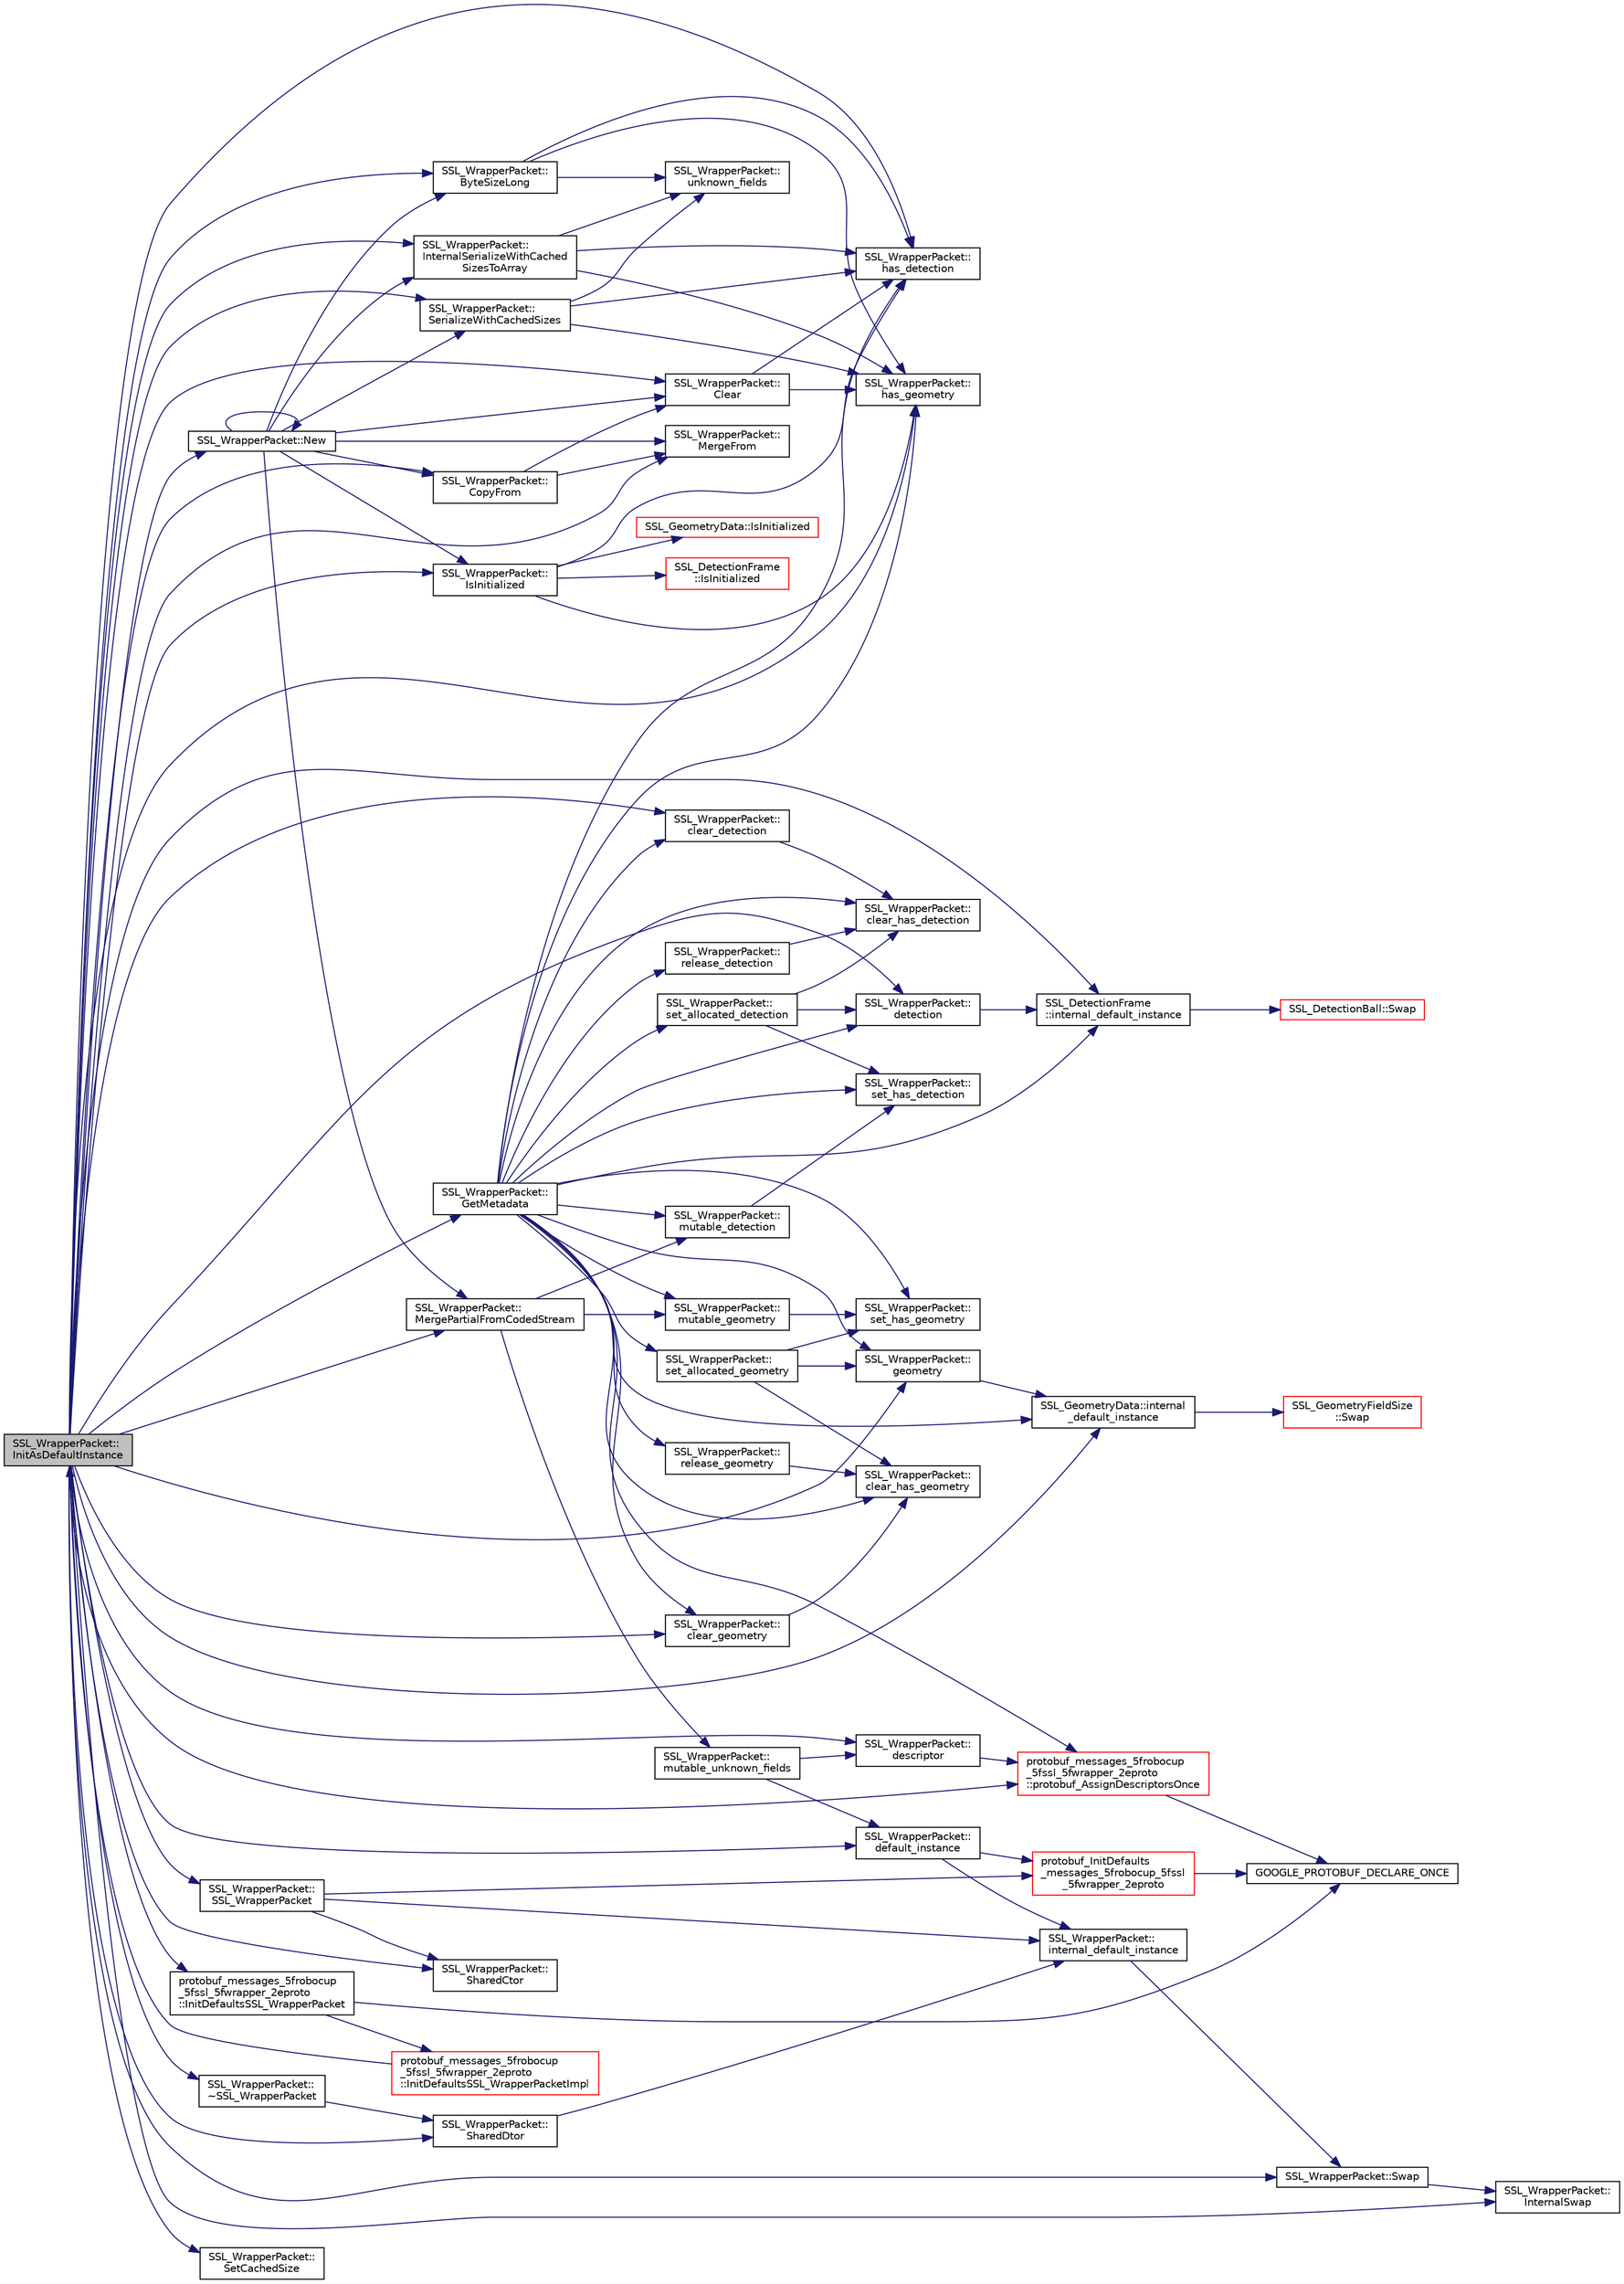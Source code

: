 digraph "SSL_WrapperPacket::InitAsDefaultInstance"
{
 // INTERACTIVE_SVG=YES
  edge [fontname="Helvetica",fontsize="10",labelfontname="Helvetica",labelfontsize="10"];
  node [fontname="Helvetica",fontsize="10",shape=record];
  rankdir="LR";
  Node1 [label="SSL_WrapperPacket::\lInitAsDefaultInstance",height=0.2,width=0.4,color="black", fillcolor="grey75", style="filled", fontcolor="black"];
  Node1 -> Node2 [color="midnightblue",fontsize="10",style="solid",fontname="Helvetica"];
  Node2 [label="SSL_WrapperPacket::\lByteSizeLong",height=0.2,width=0.4,color="black", fillcolor="white", style="filled",URL="$d3/ddc/class_s_s_l___wrapper_packet.html#add0e3ac0ab3f998665a3edaef1c129a3"];
  Node2 -> Node3 [color="midnightblue",fontsize="10",style="solid",fontname="Helvetica"];
  Node3 [label="SSL_WrapperPacket::\lhas_detection",height=0.2,width=0.4,color="black", fillcolor="white", style="filled",URL="$d3/ddc/class_s_s_l___wrapper_packet.html#ad95e2fcb3df9e634537f16bf4b04a7ac"];
  Node2 -> Node4 [color="midnightblue",fontsize="10",style="solid",fontname="Helvetica"];
  Node4 [label="SSL_WrapperPacket::\lhas_geometry",height=0.2,width=0.4,color="black", fillcolor="white", style="filled",URL="$d3/ddc/class_s_s_l___wrapper_packet.html#a2e7200a2acecac7c9ea2dfabaf82fb35"];
  Node2 -> Node5 [color="midnightblue",fontsize="10",style="solid",fontname="Helvetica"];
  Node5 [label="SSL_WrapperPacket::\lunknown_fields",height=0.2,width=0.4,color="black", fillcolor="white", style="filled",URL="$d3/ddc/class_s_s_l___wrapper_packet.html#ac2ec6fe6c9b6c26bc4ff2fb20cc9e009"];
  Node1 -> Node6 [color="midnightblue",fontsize="10",style="solid",fontname="Helvetica"];
  Node6 [label="SSL_WrapperPacket::\lClear",height=0.2,width=0.4,color="black", fillcolor="white", style="filled",URL="$d3/ddc/class_s_s_l___wrapper_packet.html#a9a9ba49ad9b4a8c9bbdc862f600d97e8"];
  Node6 -> Node3 [color="midnightblue",fontsize="10",style="solid",fontname="Helvetica"];
  Node6 -> Node4 [color="midnightblue",fontsize="10",style="solid",fontname="Helvetica"];
  Node1 -> Node7 [color="midnightblue",fontsize="10",style="solid",fontname="Helvetica"];
  Node7 [label="SSL_WrapperPacket::\lclear_detection",height=0.2,width=0.4,color="black", fillcolor="white", style="filled",URL="$d3/ddc/class_s_s_l___wrapper_packet.html#aa3576bdf08d3aeafa7b71792696e200e"];
  Node7 -> Node8 [color="midnightblue",fontsize="10",style="solid",fontname="Helvetica"];
  Node8 [label="SSL_WrapperPacket::\lclear_has_detection",height=0.2,width=0.4,color="black", fillcolor="white", style="filled",URL="$d3/ddc/class_s_s_l___wrapper_packet.html#aabcd5aea1a0c776510ed9071b72661f6"];
  Node1 -> Node9 [color="midnightblue",fontsize="10",style="solid",fontname="Helvetica"];
  Node9 [label="SSL_WrapperPacket::\lclear_geometry",height=0.2,width=0.4,color="black", fillcolor="white", style="filled",URL="$d3/ddc/class_s_s_l___wrapper_packet.html#a46319275a2d17d65785458c177ce40a7"];
  Node9 -> Node10 [color="midnightblue",fontsize="10",style="solid",fontname="Helvetica"];
  Node10 [label="SSL_WrapperPacket::\lclear_has_geometry",height=0.2,width=0.4,color="black", fillcolor="white", style="filled",URL="$d3/ddc/class_s_s_l___wrapper_packet.html#a8899ac9c481be7051a12ddeae42ae7c5"];
  Node1 -> Node11 [color="midnightblue",fontsize="10",style="solid",fontname="Helvetica"];
  Node11 [label="SSL_WrapperPacket::\lCopyFrom",height=0.2,width=0.4,color="black", fillcolor="white", style="filled",URL="$d3/ddc/class_s_s_l___wrapper_packet.html#ac98ce55822b2833f428a33ed76b45638"];
  Node11 -> Node6 [color="midnightblue",fontsize="10",style="solid",fontname="Helvetica"];
  Node11 -> Node12 [color="midnightblue",fontsize="10",style="solid",fontname="Helvetica"];
  Node12 [label="SSL_WrapperPacket::\lMergeFrom",height=0.2,width=0.4,color="black", fillcolor="white", style="filled",URL="$d3/ddc/class_s_s_l___wrapper_packet.html#a0b11f00b588c5d7deb3194c1bca8a43f"];
  Node1 -> Node13 [color="midnightblue",fontsize="10",style="solid",fontname="Helvetica"];
  Node13 [label="SSL_WrapperPacket::\ldefault_instance",height=0.2,width=0.4,color="black", fillcolor="white", style="filled",URL="$d3/ddc/class_s_s_l___wrapper_packet.html#a1fbc5a97f510d5629aa8badac6fb5968"];
  Node13 -> Node14 [color="midnightblue",fontsize="10",style="solid",fontname="Helvetica"];
  Node14 [label="SSL_WrapperPacket::\linternal_default_instance",height=0.2,width=0.4,color="black", fillcolor="white", style="filled",URL="$d3/ddc/class_s_s_l___wrapper_packet.html#af3d9f51affb8be3f458a30b078214edd"];
  Node14 -> Node15 [color="midnightblue",fontsize="10",style="solid",fontname="Helvetica"];
  Node15 [label="SSL_WrapperPacket::Swap",height=0.2,width=0.4,color="black", fillcolor="white", style="filled",URL="$d3/ddc/class_s_s_l___wrapper_packet.html#aa072f8158b018697f66b2dbe9504b7b6"];
  Node15 -> Node16 [color="midnightblue",fontsize="10",style="solid",fontname="Helvetica"];
  Node16 [label="SSL_WrapperPacket::\lInternalSwap",height=0.2,width=0.4,color="black", fillcolor="white", style="filled",URL="$d3/ddc/class_s_s_l___wrapper_packet.html#ad81de0334e7e688fbd6d66d9e4cfbd55"];
  Node13 -> Node17 [color="midnightblue",fontsize="10",style="solid",fontname="Helvetica"];
  Node17 [label="protobuf_InitDefaults\l_messages_5frobocup_5fssl\l_5fwrapper_2eproto",height=0.2,width=0.4,color="red", fillcolor="white", style="filled",URL="$d5/d29/grsim__comm_2include_2proto_2messages__robocup__ssl__wrapper_8pb_8cc.html#aa8d6c690954f36f5dcd3840c3e15e4e6"];
  Node17 -> Node18 [color="midnightblue",fontsize="10",style="solid",fontname="Helvetica"];
  Node18 [label="GOOGLE_PROTOBUF_DECLARE_ONCE",height=0.2,width=0.4,color="black", fillcolor="white", style="filled",URL="$d5/d29/grsim__comm_2include_2proto_2messages__robocup__ssl__wrapper_8pb_8cc.html#a63d05e2ca381ee95eeaf5f739d0bb72b"];
  Node1 -> Node19 [color="midnightblue",fontsize="10",style="solid",fontname="Helvetica"];
  Node19 [label="SSL_WrapperPacket::\ldescriptor",height=0.2,width=0.4,color="black", fillcolor="white", style="filled",URL="$d3/ddc/class_s_s_l___wrapper_packet.html#a9b623003bab2077cab8a90273e0b5453"];
  Node19 -> Node20 [color="midnightblue",fontsize="10",style="solid",fontname="Helvetica"];
  Node20 [label="protobuf_messages_5frobocup\l_5fssl_5fwrapper_2eproto\l::protobuf_AssignDescriptorsOnce",height=0.2,width=0.4,color="red", fillcolor="white", style="filled",URL="$dd/db5/namespaceprotobuf__messages__5frobocup__5fssl__5fwrapper__2eproto.html#a1c5be51dc13f5695480244853d4c7795"];
  Node20 -> Node18 [color="midnightblue",fontsize="10",style="solid",fontname="Helvetica"];
  Node1 -> Node21 [color="midnightblue",fontsize="10",style="solid",fontname="Helvetica"];
  Node21 [label="SSL_WrapperPacket::\ldetection",height=0.2,width=0.4,color="black", fillcolor="white", style="filled",URL="$d3/ddc/class_s_s_l___wrapper_packet.html#a3d39a7f638ed7ed7ef54e36063ab2da0"];
  Node21 -> Node22 [color="midnightblue",fontsize="10",style="solid",fontname="Helvetica"];
  Node22 [label="SSL_DetectionFrame\l::internal_default_instance",height=0.2,width=0.4,color="black", fillcolor="white", style="filled",URL="$d3/dd1/class_s_s_l___detection_frame.html#ad797433fe7d6ec9e8eb587b3162e8811"];
  Node22 -> Node23 [color="midnightblue",fontsize="10",style="solid",fontname="Helvetica"];
  Node23 [label="SSL_DetectionBall::Swap",height=0.2,width=0.4,color="red", fillcolor="white", style="filled",URL="$da/d53/class_s_s_l___detection_ball.html#a381f7671916a343facc4e42d27ca197b"];
  Node1 -> Node24 [color="midnightblue",fontsize="10",style="solid",fontname="Helvetica"];
  Node24 [label="SSL_WrapperPacket::\lgeometry",height=0.2,width=0.4,color="black", fillcolor="white", style="filled",URL="$d3/ddc/class_s_s_l___wrapper_packet.html#af6c6b8ad0595b3c3502caa43dfa19361"];
  Node24 -> Node25 [color="midnightblue",fontsize="10",style="solid",fontname="Helvetica"];
  Node25 [label="SSL_GeometryData::internal\l_default_instance",height=0.2,width=0.4,color="black", fillcolor="white", style="filled",URL="$d2/d01/class_s_s_l___geometry_data.html#ac5ab7a05a94e8346f9c3f858b5362337"];
  Node25 -> Node26 [color="midnightblue",fontsize="10",style="solid",fontname="Helvetica"];
  Node26 [label="SSL_GeometryFieldSize\l::Swap",height=0.2,width=0.4,color="red", fillcolor="white", style="filled",URL="$d2/d30/class_s_s_l___geometry_field_size.html#ae5f47673f64c375c4b43bb0a10d99c7b"];
  Node1 -> Node27 [color="midnightblue",fontsize="10",style="solid",fontname="Helvetica"];
  Node27 [label="SSL_WrapperPacket::\lGetMetadata",height=0.2,width=0.4,color="black", fillcolor="white", style="filled",URL="$d3/ddc/class_s_s_l___wrapper_packet.html#a2c389424893fbf15b2d37bdc10066880"];
  Node27 -> Node7 [color="midnightblue",fontsize="10",style="solid",fontname="Helvetica"];
  Node27 -> Node9 [color="midnightblue",fontsize="10",style="solid",fontname="Helvetica"];
  Node27 -> Node8 [color="midnightblue",fontsize="10",style="solid",fontname="Helvetica"];
  Node27 -> Node10 [color="midnightblue",fontsize="10",style="solid",fontname="Helvetica"];
  Node27 -> Node21 [color="midnightblue",fontsize="10",style="solid",fontname="Helvetica"];
  Node27 -> Node24 [color="midnightblue",fontsize="10",style="solid",fontname="Helvetica"];
  Node27 -> Node3 [color="midnightblue",fontsize="10",style="solid",fontname="Helvetica"];
  Node27 -> Node4 [color="midnightblue",fontsize="10",style="solid",fontname="Helvetica"];
  Node27 -> Node22 [color="midnightblue",fontsize="10",style="solid",fontname="Helvetica"];
  Node27 -> Node25 [color="midnightblue",fontsize="10",style="solid",fontname="Helvetica"];
  Node27 -> Node28 [color="midnightblue",fontsize="10",style="solid",fontname="Helvetica"];
  Node28 [label="SSL_WrapperPacket::\lmutable_detection",height=0.2,width=0.4,color="black", fillcolor="white", style="filled",URL="$d3/ddc/class_s_s_l___wrapper_packet.html#a4df31ae3dfbfa8ed7ce170c2cca69b5c"];
  Node28 -> Node29 [color="midnightblue",fontsize="10",style="solid",fontname="Helvetica"];
  Node29 [label="SSL_WrapperPacket::\lset_has_detection",height=0.2,width=0.4,color="black", fillcolor="white", style="filled",URL="$d3/ddc/class_s_s_l___wrapper_packet.html#a0e2575ff154cbdf11b2cbc44a69dfab3"];
  Node27 -> Node30 [color="midnightblue",fontsize="10",style="solid",fontname="Helvetica"];
  Node30 [label="SSL_WrapperPacket::\lmutable_geometry",height=0.2,width=0.4,color="black", fillcolor="white", style="filled",URL="$d3/ddc/class_s_s_l___wrapper_packet.html#ad92426e30e04ce4e6c3c6fad363d01cc"];
  Node30 -> Node31 [color="midnightblue",fontsize="10",style="solid",fontname="Helvetica"];
  Node31 [label="SSL_WrapperPacket::\lset_has_geometry",height=0.2,width=0.4,color="black", fillcolor="white", style="filled",URL="$d3/ddc/class_s_s_l___wrapper_packet.html#a90a2b559777a20b5e9e6abdd44947995"];
  Node27 -> Node20 [color="midnightblue",fontsize="10",style="solid",fontname="Helvetica"];
  Node27 -> Node32 [color="midnightblue",fontsize="10",style="solid",fontname="Helvetica"];
  Node32 [label="SSL_WrapperPacket::\lrelease_detection",height=0.2,width=0.4,color="black", fillcolor="white", style="filled",URL="$d3/ddc/class_s_s_l___wrapper_packet.html#ae7caa8d6d7be9d307092880ec551b454"];
  Node32 -> Node8 [color="midnightblue",fontsize="10",style="solid",fontname="Helvetica"];
  Node27 -> Node33 [color="midnightblue",fontsize="10",style="solid",fontname="Helvetica"];
  Node33 [label="SSL_WrapperPacket::\lrelease_geometry",height=0.2,width=0.4,color="black", fillcolor="white", style="filled",URL="$d3/ddc/class_s_s_l___wrapper_packet.html#a8eb91119398395565c9d9b733711bdad"];
  Node33 -> Node10 [color="midnightblue",fontsize="10",style="solid",fontname="Helvetica"];
  Node27 -> Node34 [color="midnightblue",fontsize="10",style="solid",fontname="Helvetica"];
  Node34 [label="SSL_WrapperPacket::\lset_allocated_detection",height=0.2,width=0.4,color="black", fillcolor="white", style="filled",URL="$d3/ddc/class_s_s_l___wrapper_packet.html#a2cb859d69920520e3bff3f17b3ee03d3"];
  Node34 -> Node21 [color="midnightblue",fontsize="10",style="solid",fontname="Helvetica"];
  Node34 -> Node29 [color="midnightblue",fontsize="10",style="solid",fontname="Helvetica"];
  Node34 -> Node8 [color="midnightblue",fontsize="10",style="solid",fontname="Helvetica"];
  Node27 -> Node35 [color="midnightblue",fontsize="10",style="solid",fontname="Helvetica"];
  Node35 [label="SSL_WrapperPacket::\lset_allocated_geometry",height=0.2,width=0.4,color="black", fillcolor="white", style="filled",URL="$d3/ddc/class_s_s_l___wrapper_packet.html#acfa80ced643a761a8c3c5322d73f8c3b"];
  Node35 -> Node24 [color="midnightblue",fontsize="10",style="solid",fontname="Helvetica"];
  Node35 -> Node31 [color="midnightblue",fontsize="10",style="solid",fontname="Helvetica"];
  Node35 -> Node10 [color="midnightblue",fontsize="10",style="solid",fontname="Helvetica"];
  Node27 -> Node29 [color="midnightblue",fontsize="10",style="solid",fontname="Helvetica"];
  Node27 -> Node31 [color="midnightblue",fontsize="10",style="solid",fontname="Helvetica"];
  Node1 -> Node3 [color="midnightblue",fontsize="10",style="solid",fontname="Helvetica"];
  Node1 -> Node4 [color="midnightblue",fontsize="10",style="solid",fontname="Helvetica"];
  Node1 -> Node36 [color="midnightblue",fontsize="10",style="solid",fontname="Helvetica"];
  Node36 [label="protobuf_messages_5frobocup\l_5fssl_5fwrapper_2eproto\l::InitDefaultsSSL_WrapperPacket",height=0.2,width=0.4,color="black", fillcolor="white", style="filled",URL="$dd/db5/namespaceprotobuf__messages__5frobocup__5fssl__5fwrapper__2eproto.html#a759b1903d56c9a9d75043f593d768578"];
  Node36 -> Node18 [color="midnightblue",fontsize="10",style="solid",fontname="Helvetica"];
  Node36 -> Node37 [color="midnightblue",fontsize="10",style="solid",fontname="Helvetica"];
  Node37 [label="protobuf_messages_5frobocup\l_5fssl_5fwrapper_2eproto\l::InitDefaultsSSL_WrapperPacketImpl",height=0.2,width=0.4,color="red", fillcolor="white", style="filled",URL="$dd/db5/namespaceprotobuf__messages__5frobocup__5fssl__5fwrapper__2eproto.html#a80dce5872ee3d4a49e79ed6b67ead2b6"];
  Node37 -> Node1 [color="midnightblue",fontsize="10",style="solid",fontname="Helvetica"];
  Node1 -> Node22 [color="midnightblue",fontsize="10",style="solid",fontname="Helvetica"];
  Node1 -> Node25 [color="midnightblue",fontsize="10",style="solid",fontname="Helvetica"];
  Node1 -> Node38 [color="midnightblue",fontsize="10",style="solid",fontname="Helvetica"];
  Node38 [label="SSL_WrapperPacket::\lInternalSerializeWithCached\lSizesToArray",height=0.2,width=0.4,color="black", fillcolor="white", style="filled",URL="$d3/ddc/class_s_s_l___wrapper_packet.html#a1c300a27ff4949576417799df23ba109"];
  Node38 -> Node3 [color="midnightblue",fontsize="10",style="solid",fontname="Helvetica"];
  Node38 -> Node4 [color="midnightblue",fontsize="10",style="solid",fontname="Helvetica"];
  Node38 -> Node5 [color="midnightblue",fontsize="10",style="solid",fontname="Helvetica"];
  Node1 -> Node16 [color="midnightblue",fontsize="10",style="solid",fontname="Helvetica"];
  Node1 -> Node39 [color="midnightblue",fontsize="10",style="solid",fontname="Helvetica"];
  Node39 [label="SSL_WrapperPacket::\lIsInitialized",height=0.2,width=0.4,color="black", fillcolor="white", style="filled",URL="$d3/ddc/class_s_s_l___wrapper_packet.html#abe3dc76d1b2d1526f4a9bc5890e6d85d"];
  Node39 -> Node3 [color="midnightblue",fontsize="10",style="solid",fontname="Helvetica"];
  Node39 -> Node40 [color="midnightblue",fontsize="10",style="solid",fontname="Helvetica"];
  Node40 [label="SSL_DetectionFrame\l::IsInitialized",height=0.2,width=0.4,color="red", fillcolor="white", style="filled",URL="$d3/dd1/class_s_s_l___detection_frame.html#a305f779fd94708ac621b7c2f248132cf"];
  Node39 -> Node4 [color="midnightblue",fontsize="10",style="solid",fontname="Helvetica"];
  Node39 -> Node41 [color="midnightblue",fontsize="10",style="solid",fontname="Helvetica"];
  Node41 [label="SSL_GeometryData::IsInitialized",height=0.2,width=0.4,color="red", fillcolor="white", style="filled",URL="$d2/d01/class_s_s_l___geometry_data.html#a253a48225c3e3197f6f1ddaff1efda1d"];
  Node1 -> Node12 [color="midnightblue",fontsize="10",style="solid",fontname="Helvetica"];
  Node1 -> Node42 [color="midnightblue",fontsize="10",style="solid",fontname="Helvetica"];
  Node42 [label="SSL_WrapperPacket::\lMergePartialFromCodedStream",height=0.2,width=0.4,color="black", fillcolor="white", style="filled",URL="$d3/ddc/class_s_s_l___wrapper_packet.html#a42b5e25cf7ca4dc488488e2a4f64d109"];
  Node42 -> Node28 [color="midnightblue",fontsize="10",style="solid",fontname="Helvetica"];
  Node42 -> Node30 [color="midnightblue",fontsize="10",style="solid",fontname="Helvetica"];
  Node42 -> Node43 [color="midnightblue",fontsize="10",style="solid",fontname="Helvetica"];
  Node43 [label="SSL_WrapperPacket::\lmutable_unknown_fields",height=0.2,width=0.4,color="black", fillcolor="white", style="filled",URL="$d3/ddc/class_s_s_l___wrapper_packet.html#a247dacfaf298d7ad857090f0e3139a7e"];
  Node43 -> Node19 [color="midnightblue",fontsize="10",style="solid",fontname="Helvetica"];
  Node43 -> Node13 [color="midnightblue",fontsize="10",style="solid",fontname="Helvetica"];
  Node1 -> Node44 [color="midnightblue",fontsize="10",style="solid",fontname="Helvetica"];
  Node44 [label="SSL_WrapperPacket::New",height=0.2,width=0.4,color="black", fillcolor="white", style="filled",URL="$d3/ddc/class_s_s_l___wrapper_packet.html#a46bdbf261cfab5dd76d8b8f78d0ab91c"];
  Node44 -> Node44 [color="midnightblue",fontsize="10",style="solid",fontname="Helvetica"];
  Node44 -> Node11 [color="midnightblue",fontsize="10",style="solid",fontname="Helvetica"];
  Node44 -> Node12 [color="midnightblue",fontsize="10",style="solid",fontname="Helvetica"];
  Node44 -> Node6 [color="midnightblue",fontsize="10",style="solid",fontname="Helvetica"];
  Node44 -> Node39 [color="midnightblue",fontsize="10",style="solid",fontname="Helvetica"];
  Node44 -> Node2 [color="midnightblue",fontsize="10",style="solid",fontname="Helvetica"];
  Node44 -> Node42 [color="midnightblue",fontsize="10",style="solid",fontname="Helvetica"];
  Node44 -> Node45 [color="midnightblue",fontsize="10",style="solid",fontname="Helvetica"];
  Node45 [label="SSL_WrapperPacket::\lSerializeWithCachedSizes",height=0.2,width=0.4,color="black", fillcolor="white", style="filled",URL="$d3/ddc/class_s_s_l___wrapper_packet.html#abc36a5ed720bf1510aa39994933a6244"];
  Node45 -> Node3 [color="midnightblue",fontsize="10",style="solid",fontname="Helvetica"];
  Node45 -> Node4 [color="midnightblue",fontsize="10",style="solid",fontname="Helvetica"];
  Node45 -> Node5 [color="midnightblue",fontsize="10",style="solid",fontname="Helvetica"];
  Node44 -> Node38 [color="midnightblue",fontsize="10",style="solid",fontname="Helvetica"];
  Node1 -> Node20 [color="midnightblue",fontsize="10",style="solid",fontname="Helvetica"];
  Node1 -> Node45 [color="midnightblue",fontsize="10",style="solid",fontname="Helvetica"];
  Node1 -> Node46 [color="midnightblue",fontsize="10",style="solid",fontname="Helvetica"];
  Node46 [label="SSL_WrapperPacket::\lSetCachedSize",height=0.2,width=0.4,color="black", fillcolor="white", style="filled",URL="$d3/ddc/class_s_s_l___wrapper_packet.html#afe70879c7e74b345aa089e74c5a58357"];
  Node1 -> Node47 [color="midnightblue",fontsize="10",style="solid",fontname="Helvetica"];
  Node47 [label="SSL_WrapperPacket::\lSharedCtor",height=0.2,width=0.4,color="black", fillcolor="white", style="filled",URL="$d3/ddc/class_s_s_l___wrapper_packet.html#afd424ca7a8813329adc5b8b9b7411f94"];
  Node1 -> Node48 [color="midnightblue",fontsize="10",style="solid",fontname="Helvetica"];
  Node48 [label="SSL_WrapperPacket::\lSharedDtor",height=0.2,width=0.4,color="black", fillcolor="white", style="filled",URL="$d3/ddc/class_s_s_l___wrapper_packet.html#a438825a63575a3db5ef4bcd7fdba8372"];
  Node48 -> Node14 [color="midnightblue",fontsize="10",style="solid",fontname="Helvetica"];
  Node1 -> Node49 [color="midnightblue",fontsize="10",style="solid",fontname="Helvetica"];
  Node49 [label="SSL_WrapperPacket::\lSSL_WrapperPacket",height=0.2,width=0.4,color="black", fillcolor="white", style="filled",URL="$d3/ddc/class_s_s_l___wrapper_packet.html#a59388d84905d348178b490c966e6f85c"];
  Node49 -> Node14 [color="midnightblue",fontsize="10",style="solid",fontname="Helvetica"];
  Node49 -> Node17 [color="midnightblue",fontsize="10",style="solid",fontname="Helvetica"];
  Node49 -> Node47 [color="midnightblue",fontsize="10",style="solid",fontname="Helvetica"];
  Node1 -> Node15 [color="midnightblue",fontsize="10",style="solid",fontname="Helvetica"];
  Node1 -> Node50 [color="midnightblue",fontsize="10",style="solid",fontname="Helvetica"];
  Node50 [label="SSL_WrapperPacket::\l~SSL_WrapperPacket",height=0.2,width=0.4,color="black", fillcolor="white", style="filled",URL="$d3/ddc/class_s_s_l___wrapper_packet.html#aae83974936f1a26f0edb6e99c0dd322f"];
  Node50 -> Node48 [color="midnightblue",fontsize="10",style="solid",fontname="Helvetica"];
}
